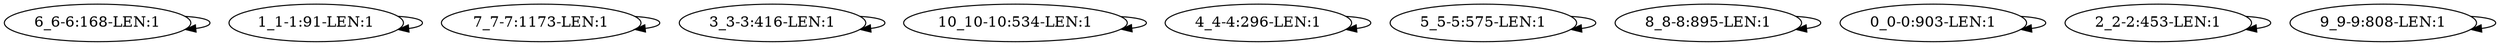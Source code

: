 digraph G {
    "6_6-6:168-LEN:1" -> "6_6-6:168-LEN:1";
    "1_1-1:91-LEN:1" -> "1_1-1:91-LEN:1";
    "7_7-7:1173-LEN:1" -> "7_7-7:1173-LEN:1";
    "3_3-3:416-LEN:1" -> "3_3-3:416-LEN:1";
    "10_10-10:534-LEN:1" -> "10_10-10:534-LEN:1";
    "4_4-4:296-LEN:1" -> "4_4-4:296-LEN:1";
    "5_5-5:575-LEN:1" -> "5_5-5:575-LEN:1";
    "8_8-8:895-LEN:1" -> "8_8-8:895-LEN:1";
    "0_0-0:903-LEN:1" -> "0_0-0:903-LEN:1";
    "2_2-2:453-LEN:1" -> "2_2-2:453-LEN:1";
    "9_9-9:808-LEN:1" -> "9_9-9:808-LEN:1";
}
